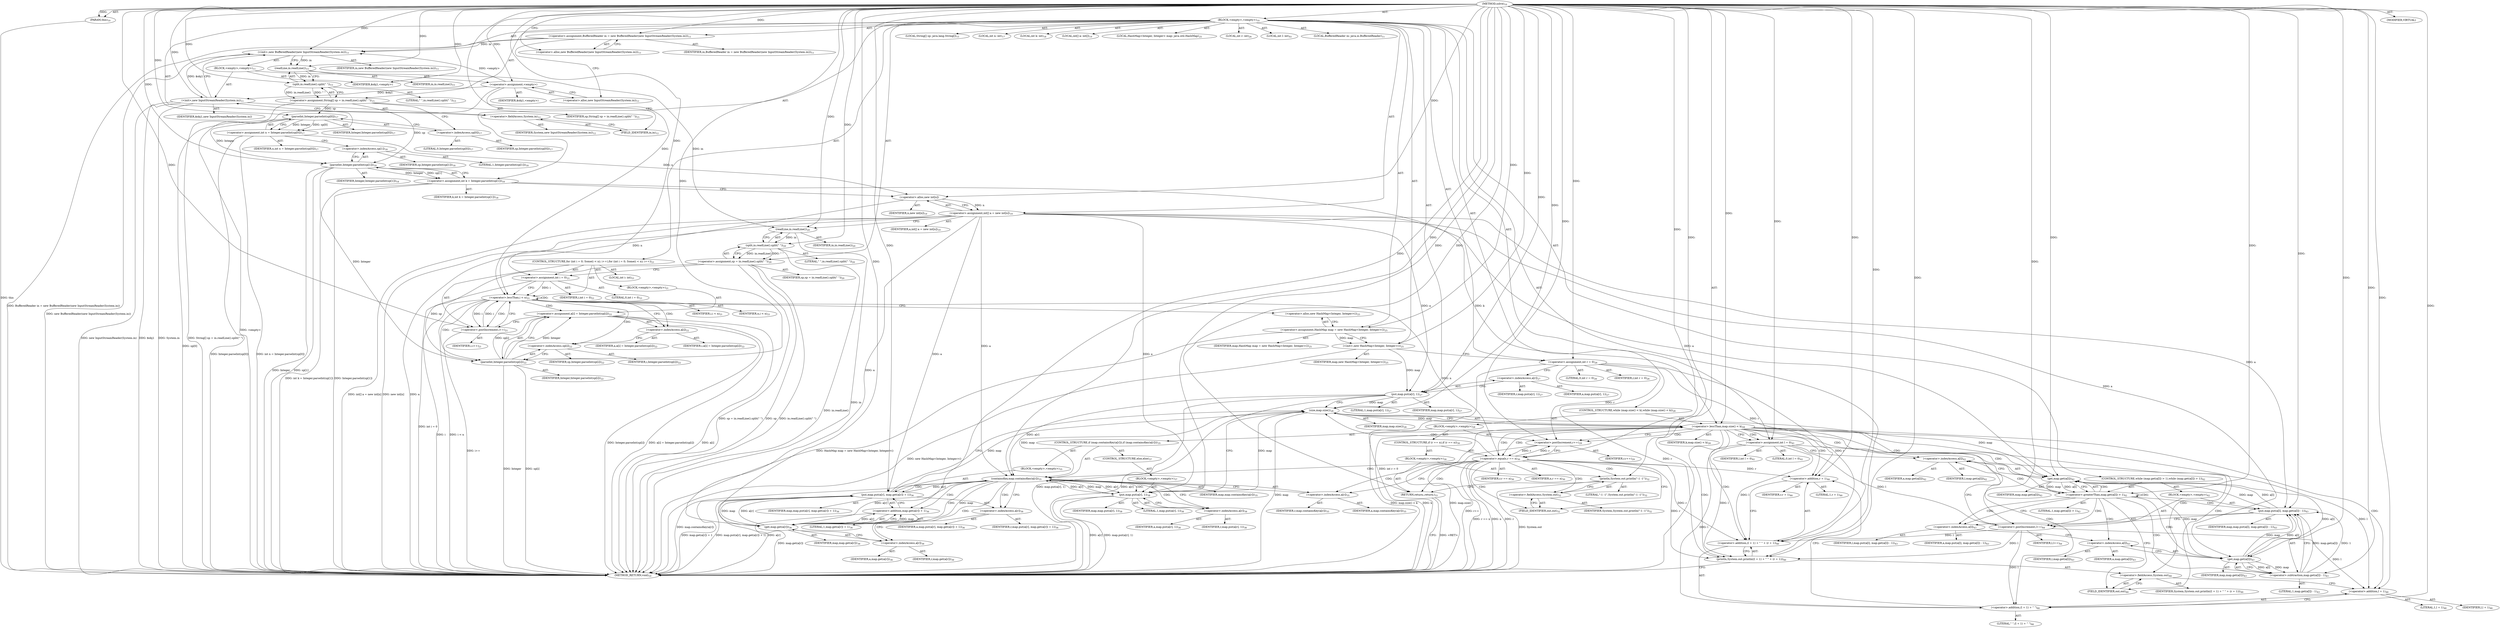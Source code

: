 digraph "solve" {  
"36" [label = <(METHOD,solve)<SUB>10</SUB>> ]
"37" [label = <(PARAM,this)<SUB>10</SUB>> ]
"38" [label = <(BLOCK,&lt;empty&gt;,&lt;empty&gt;)<SUB>10</SUB>> ]
"4" [label = <(LOCAL,BufferedReader in: java.io.BufferedReader)<SUB>11</SUB>> ]
"39" [label = <(&lt;operator&gt;.assignment,BufferedReader in = new BufferedReader(new InputStreamReader(System.in)))<SUB>11</SUB>> ]
"40" [label = <(IDENTIFIER,in,BufferedReader in = new BufferedReader(new InputStreamReader(System.in)))<SUB>11</SUB>> ]
"41" [label = <(&lt;operator&gt;.alloc,new BufferedReader(new InputStreamReader(System.in)))<SUB>11</SUB>> ]
"42" [label = <(&lt;init&gt;,new BufferedReader(new InputStreamReader(System.in)))<SUB>11</SUB>> ]
"3" [label = <(IDENTIFIER,in,new BufferedReader(new InputStreamReader(System.in)))<SUB>11</SUB>> ]
"43" [label = <(BLOCK,&lt;empty&gt;,&lt;empty&gt;)<SUB>11</SUB>> ]
"44" [label = <(&lt;operator&gt;.assignment,&lt;empty&gt;)> ]
"45" [label = <(IDENTIFIER,$obj1,&lt;empty&gt;)> ]
"46" [label = <(&lt;operator&gt;.alloc,new InputStreamReader(System.in))<SUB>11</SUB>> ]
"47" [label = <(&lt;init&gt;,new InputStreamReader(System.in))<SUB>11</SUB>> ]
"48" [label = <(IDENTIFIER,$obj1,new InputStreamReader(System.in))> ]
"49" [label = <(&lt;operator&gt;.fieldAccess,System.in)<SUB>12</SUB>> ]
"50" [label = <(IDENTIFIER,System,new InputStreamReader(System.in))<SUB>12</SUB>> ]
"51" [label = <(FIELD_IDENTIFIER,in,in)<SUB>12</SUB>> ]
"52" [label = <(IDENTIFIER,$obj1,&lt;empty&gt;)> ]
"53" [label = <(LOCAL,String[] sp: java.lang.String[])<SUB>15</SUB>> ]
"54" [label = <(&lt;operator&gt;.assignment,String[] sp = in.readLine().split(&quot; &quot;))<SUB>15</SUB>> ]
"55" [label = <(IDENTIFIER,sp,String[] sp = in.readLine().split(&quot; &quot;))<SUB>15</SUB>> ]
"56" [label = <(split,in.readLine().split(&quot; &quot;))<SUB>15</SUB>> ]
"57" [label = <(readLine,in.readLine())<SUB>15</SUB>> ]
"58" [label = <(IDENTIFIER,in,in.readLine())<SUB>15</SUB>> ]
"59" [label = <(LITERAL,&quot; &quot;,in.readLine().split(&quot; &quot;))<SUB>15</SUB>> ]
"60" [label = <(LOCAL,int n: int)<SUB>17</SUB>> ]
"61" [label = <(&lt;operator&gt;.assignment,int n = Integer.parseInt(sp[0]))<SUB>17</SUB>> ]
"62" [label = <(IDENTIFIER,n,int n = Integer.parseInt(sp[0]))<SUB>17</SUB>> ]
"63" [label = <(parseInt,Integer.parseInt(sp[0]))<SUB>17</SUB>> ]
"64" [label = <(IDENTIFIER,Integer,Integer.parseInt(sp[0]))<SUB>17</SUB>> ]
"65" [label = <(&lt;operator&gt;.indexAccess,sp[0])<SUB>17</SUB>> ]
"66" [label = <(IDENTIFIER,sp,Integer.parseInt(sp[0]))<SUB>17</SUB>> ]
"67" [label = <(LITERAL,0,Integer.parseInt(sp[0]))<SUB>17</SUB>> ]
"68" [label = <(LOCAL,int k: int)<SUB>18</SUB>> ]
"69" [label = <(&lt;operator&gt;.assignment,int k = Integer.parseInt(sp[1]))<SUB>18</SUB>> ]
"70" [label = <(IDENTIFIER,k,int k = Integer.parseInt(sp[1]))<SUB>18</SUB>> ]
"71" [label = <(parseInt,Integer.parseInt(sp[1]))<SUB>18</SUB>> ]
"72" [label = <(IDENTIFIER,Integer,Integer.parseInt(sp[1]))<SUB>18</SUB>> ]
"73" [label = <(&lt;operator&gt;.indexAccess,sp[1])<SUB>18</SUB>> ]
"74" [label = <(IDENTIFIER,sp,Integer.parseInt(sp[1]))<SUB>18</SUB>> ]
"75" [label = <(LITERAL,1,Integer.parseInt(sp[1]))<SUB>18</SUB>> ]
"76" [label = <(LOCAL,int[] a: int[])<SUB>19</SUB>> ]
"77" [label = <(&lt;operator&gt;.assignment,int[] a = new int[n])<SUB>19</SUB>> ]
"78" [label = <(IDENTIFIER,a,int[] a = new int[n])<SUB>19</SUB>> ]
"79" [label = <(&lt;operator&gt;.alloc,new int[n])> ]
"80" [label = <(IDENTIFIER,n,new int[n])<SUB>19</SUB>> ]
"81" [label = <(&lt;operator&gt;.assignment,sp = in.readLine().split(&quot; &quot;))<SUB>20</SUB>> ]
"82" [label = <(IDENTIFIER,sp,sp = in.readLine().split(&quot; &quot;))<SUB>20</SUB>> ]
"83" [label = <(split,in.readLine().split(&quot; &quot;))<SUB>20</SUB>> ]
"84" [label = <(readLine,in.readLine())<SUB>20</SUB>> ]
"85" [label = <(IDENTIFIER,in,in.readLine())<SUB>20</SUB>> ]
"86" [label = <(LITERAL,&quot; &quot;,in.readLine().split(&quot; &quot;))<SUB>20</SUB>> ]
"87" [label = <(CONTROL_STRUCTURE,for (int i = 0; Some(i &lt; n); i++),for (int i = 0; Some(i &lt; n); i++))<SUB>21</SUB>> ]
"88" [label = <(LOCAL,int i: int)<SUB>21</SUB>> ]
"89" [label = <(&lt;operator&gt;.assignment,int i = 0)<SUB>21</SUB>> ]
"90" [label = <(IDENTIFIER,i,int i = 0)<SUB>21</SUB>> ]
"91" [label = <(LITERAL,0,int i = 0)<SUB>21</SUB>> ]
"92" [label = <(&lt;operator&gt;.lessThan,i &lt; n)<SUB>21</SUB>> ]
"93" [label = <(IDENTIFIER,i,i &lt; n)<SUB>21</SUB>> ]
"94" [label = <(IDENTIFIER,n,i &lt; n)<SUB>21</SUB>> ]
"95" [label = <(&lt;operator&gt;.postIncrement,i++)<SUB>21</SUB>> ]
"96" [label = <(IDENTIFIER,i,i++)<SUB>21</SUB>> ]
"97" [label = <(BLOCK,&lt;empty&gt;,&lt;empty&gt;)<SUB>21</SUB>> ]
"98" [label = <(&lt;operator&gt;.assignment,a[i] = Integer.parseInt(sp[i]))<SUB>22</SUB>> ]
"99" [label = <(&lt;operator&gt;.indexAccess,a[i])<SUB>22</SUB>> ]
"100" [label = <(IDENTIFIER,a,a[i] = Integer.parseInt(sp[i]))<SUB>22</SUB>> ]
"101" [label = <(IDENTIFIER,i,a[i] = Integer.parseInt(sp[i]))<SUB>22</SUB>> ]
"102" [label = <(parseInt,Integer.parseInt(sp[i]))<SUB>22</SUB>> ]
"103" [label = <(IDENTIFIER,Integer,Integer.parseInt(sp[i]))<SUB>22</SUB>> ]
"104" [label = <(&lt;operator&gt;.indexAccess,sp[i])<SUB>22</SUB>> ]
"105" [label = <(IDENTIFIER,sp,Integer.parseInt(sp[i]))<SUB>22</SUB>> ]
"106" [label = <(IDENTIFIER,i,Integer.parseInt(sp[i]))<SUB>22</SUB>> ]
"6" [label = <(LOCAL,HashMap&lt;Integer, Integer&gt; map: java.util.HashMap)<SUB>25</SUB>> ]
"107" [label = <(&lt;operator&gt;.assignment,HashMap map = new HashMap&lt;Integer, Integer&gt;())<SUB>25</SUB>> ]
"108" [label = <(IDENTIFIER,map,HashMap map = new HashMap&lt;Integer, Integer&gt;())<SUB>25</SUB>> ]
"109" [label = <(&lt;operator&gt;.alloc,new HashMap&lt;Integer, Integer&gt;())<SUB>25</SUB>> ]
"110" [label = <(&lt;init&gt;,new HashMap&lt;Integer, Integer&gt;())<SUB>25</SUB>> ]
"5" [label = <(IDENTIFIER,map,new HashMap&lt;Integer, Integer&gt;())<SUB>25</SUB>> ]
"111" [label = <(LOCAL,int r: int)<SUB>26</SUB>> ]
"112" [label = <(&lt;operator&gt;.assignment,int r = 0)<SUB>26</SUB>> ]
"113" [label = <(IDENTIFIER,r,int r = 0)<SUB>26</SUB>> ]
"114" [label = <(LITERAL,0,int r = 0)<SUB>26</SUB>> ]
"115" [label = <(put,map.put(a[r], 1))<SUB>27</SUB>> ]
"116" [label = <(IDENTIFIER,map,map.put(a[r], 1))<SUB>27</SUB>> ]
"117" [label = <(&lt;operator&gt;.indexAccess,a[r])<SUB>27</SUB>> ]
"118" [label = <(IDENTIFIER,a,map.put(a[r], 1))<SUB>27</SUB>> ]
"119" [label = <(IDENTIFIER,r,map.put(a[r], 1))<SUB>27</SUB>> ]
"120" [label = <(LITERAL,1,map.put(a[r], 1))<SUB>27</SUB>> ]
"121" [label = <(CONTROL_STRUCTURE,while (map.size() &lt; k),while (map.size() &lt; k))<SUB>28</SUB>> ]
"122" [label = <(&lt;operator&gt;.lessThan,map.size() &lt; k)<SUB>28</SUB>> ]
"123" [label = <(size,map.size())<SUB>28</SUB>> ]
"124" [label = <(IDENTIFIER,map,map.size())<SUB>28</SUB>> ]
"125" [label = <(IDENTIFIER,k,map.size() &lt; k)<SUB>28</SUB>> ]
"126" [label = <(BLOCK,&lt;empty&gt;,&lt;empty&gt;)<SUB>28</SUB>> ]
"127" [label = <(&lt;operator&gt;.postIncrement,r++)<SUB>29</SUB>> ]
"128" [label = <(IDENTIFIER,r,r++)<SUB>29</SUB>> ]
"129" [label = <(CONTROL_STRUCTURE,if (r == n),if (r == n))<SUB>30</SUB>> ]
"130" [label = <(&lt;operator&gt;.equals,r == n)<SUB>30</SUB>> ]
"131" [label = <(IDENTIFIER,r,r == n)<SUB>30</SUB>> ]
"132" [label = <(IDENTIFIER,n,r == n)<SUB>30</SUB>> ]
"133" [label = <(BLOCK,&lt;empty&gt;,&lt;empty&gt;)<SUB>30</SUB>> ]
"134" [label = <(println,System.out.println(&quot;-1 -1&quot;))<SUB>32</SUB>> ]
"135" [label = <(&lt;operator&gt;.fieldAccess,System.out)<SUB>32</SUB>> ]
"136" [label = <(IDENTIFIER,System,System.out.println(&quot;-1 -1&quot;))<SUB>32</SUB>> ]
"137" [label = <(FIELD_IDENTIFIER,out,out)<SUB>32</SUB>> ]
"138" [label = <(LITERAL,&quot;-1 -1&quot;,System.out.println(&quot;-1 -1&quot;))<SUB>32</SUB>> ]
"139" [label = <(RETURN,return;,return;)<SUB>33</SUB>> ]
"140" [label = <(CONTROL_STRUCTURE,if (map.containsKey(a[r])),if (map.containsKey(a[r])))<SUB>35</SUB>> ]
"141" [label = <(containsKey,map.containsKey(a[r]))<SUB>35</SUB>> ]
"142" [label = <(IDENTIFIER,map,map.containsKey(a[r]))<SUB>35</SUB>> ]
"143" [label = <(&lt;operator&gt;.indexAccess,a[r])<SUB>35</SUB>> ]
"144" [label = <(IDENTIFIER,a,map.containsKey(a[r]))<SUB>35</SUB>> ]
"145" [label = <(IDENTIFIER,r,map.containsKey(a[r]))<SUB>35</SUB>> ]
"146" [label = <(BLOCK,&lt;empty&gt;,&lt;empty&gt;)<SUB>35</SUB>> ]
"147" [label = <(put,map.put(a[r], map.get(a[r]) + 1))<SUB>36</SUB>> ]
"148" [label = <(IDENTIFIER,map,map.put(a[r], map.get(a[r]) + 1))<SUB>36</SUB>> ]
"149" [label = <(&lt;operator&gt;.indexAccess,a[r])<SUB>36</SUB>> ]
"150" [label = <(IDENTIFIER,a,map.put(a[r], map.get(a[r]) + 1))<SUB>36</SUB>> ]
"151" [label = <(IDENTIFIER,r,map.put(a[r], map.get(a[r]) + 1))<SUB>36</SUB>> ]
"152" [label = <(&lt;operator&gt;.addition,map.get(a[r]) + 1)<SUB>36</SUB>> ]
"153" [label = <(get,map.get(a[r]))<SUB>36</SUB>> ]
"154" [label = <(IDENTIFIER,map,map.get(a[r]))<SUB>36</SUB>> ]
"155" [label = <(&lt;operator&gt;.indexAccess,a[r])<SUB>36</SUB>> ]
"156" [label = <(IDENTIFIER,a,map.get(a[r]))<SUB>36</SUB>> ]
"157" [label = <(IDENTIFIER,r,map.get(a[r]))<SUB>36</SUB>> ]
"158" [label = <(LITERAL,1,map.get(a[r]) + 1)<SUB>36</SUB>> ]
"159" [label = <(CONTROL_STRUCTURE,else,else)<SUB>37</SUB>> ]
"160" [label = <(BLOCK,&lt;empty&gt;,&lt;empty&gt;)<SUB>37</SUB>> ]
"161" [label = <(put,map.put(a[r], 1))<SUB>38</SUB>> ]
"162" [label = <(IDENTIFIER,map,map.put(a[r], 1))<SUB>38</SUB>> ]
"163" [label = <(&lt;operator&gt;.indexAccess,a[r])<SUB>38</SUB>> ]
"164" [label = <(IDENTIFIER,a,map.put(a[r], 1))<SUB>38</SUB>> ]
"165" [label = <(IDENTIFIER,r,map.put(a[r], 1))<SUB>38</SUB>> ]
"166" [label = <(LITERAL,1,map.put(a[r], 1))<SUB>38</SUB>> ]
"167" [label = <(LOCAL,int l: int)<SUB>41</SUB>> ]
"168" [label = <(&lt;operator&gt;.assignment,int l = 0)<SUB>41</SUB>> ]
"169" [label = <(IDENTIFIER,l,int l = 0)<SUB>41</SUB>> ]
"170" [label = <(LITERAL,0,int l = 0)<SUB>41</SUB>> ]
"171" [label = <(CONTROL_STRUCTURE,while (map.get(a[l]) &gt; 1),while (map.get(a[l]) &gt; 1))<SUB>42</SUB>> ]
"172" [label = <(&lt;operator&gt;.greaterThan,map.get(a[l]) &gt; 1)<SUB>42</SUB>> ]
"173" [label = <(get,map.get(a[l]))<SUB>42</SUB>> ]
"174" [label = <(IDENTIFIER,map,map.get(a[l]))<SUB>42</SUB>> ]
"175" [label = <(&lt;operator&gt;.indexAccess,a[l])<SUB>42</SUB>> ]
"176" [label = <(IDENTIFIER,a,map.get(a[l]))<SUB>42</SUB>> ]
"177" [label = <(IDENTIFIER,l,map.get(a[l]))<SUB>42</SUB>> ]
"178" [label = <(LITERAL,1,map.get(a[l]) &gt; 1)<SUB>42</SUB>> ]
"179" [label = <(BLOCK,&lt;empty&gt;,&lt;empty&gt;)<SUB>42</SUB>> ]
"180" [label = <(put,map.put(a[l], map.get(a[l]) - 1))<SUB>43</SUB>> ]
"181" [label = <(IDENTIFIER,map,map.put(a[l], map.get(a[l]) - 1))<SUB>43</SUB>> ]
"182" [label = <(&lt;operator&gt;.indexAccess,a[l])<SUB>43</SUB>> ]
"183" [label = <(IDENTIFIER,a,map.put(a[l], map.get(a[l]) - 1))<SUB>43</SUB>> ]
"184" [label = <(IDENTIFIER,l,map.put(a[l], map.get(a[l]) - 1))<SUB>43</SUB>> ]
"185" [label = <(&lt;operator&gt;.subtraction,map.get(a[l]) - 1)<SUB>43</SUB>> ]
"186" [label = <(get,map.get(a[l]))<SUB>43</SUB>> ]
"187" [label = <(IDENTIFIER,map,map.get(a[l]))<SUB>43</SUB>> ]
"188" [label = <(&lt;operator&gt;.indexAccess,a[l])<SUB>43</SUB>> ]
"189" [label = <(IDENTIFIER,a,map.get(a[l]))<SUB>43</SUB>> ]
"190" [label = <(IDENTIFIER,l,map.get(a[l]))<SUB>43</SUB>> ]
"191" [label = <(LITERAL,1,map.get(a[l]) - 1)<SUB>43</SUB>> ]
"192" [label = <(&lt;operator&gt;.postIncrement,l++)<SUB>44</SUB>> ]
"193" [label = <(IDENTIFIER,l,l++)<SUB>44</SUB>> ]
"194" [label = <(println,System.out.println((l + 1) + &quot; &quot; + (r + 1)))<SUB>46</SUB>> ]
"195" [label = <(&lt;operator&gt;.fieldAccess,System.out)<SUB>46</SUB>> ]
"196" [label = <(IDENTIFIER,System,System.out.println((l + 1) + &quot; &quot; + (r + 1)))<SUB>46</SUB>> ]
"197" [label = <(FIELD_IDENTIFIER,out,out)<SUB>46</SUB>> ]
"198" [label = <(&lt;operator&gt;.addition,(l + 1) + &quot; &quot; + (r + 1))<SUB>46</SUB>> ]
"199" [label = <(&lt;operator&gt;.addition,(l + 1) + &quot; &quot;)<SUB>46</SUB>> ]
"200" [label = <(&lt;operator&gt;.addition,l + 1)<SUB>46</SUB>> ]
"201" [label = <(IDENTIFIER,l,l + 1)<SUB>46</SUB>> ]
"202" [label = <(LITERAL,1,l + 1)<SUB>46</SUB>> ]
"203" [label = <(LITERAL,&quot; &quot;,(l + 1) + &quot; &quot;)<SUB>46</SUB>> ]
"204" [label = <(&lt;operator&gt;.addition,r + 1)<SUB>46</SUB>> ]
"205" [label = <(IDENTIFIER,r,r + 1)<SUB>46</SUB>> ]
"206" [label = <(LITERAL,1,r + 1)<SUB>46</SUB>> ]
"207" [label = <(MODIFIER,VIRTUAL)> ]
"208" [label = <(METHOD_RETURN,void)<SUB>10</SUB>> ]
  "36" -> "37"  [ label = "AST: "] 
  "36" -> "38"  [ label = "AST: "] 
  "36" -> "207"  [ label = "AST: "] 
  "36" -> "208"  [ label = "AST: "] 
  "38" -> "4"  [ label = "AST: "] 
  "38" -> "39"  [ label = "AST: "] 
  "38" -> "42"  [ label = "AST: "] 
  "38" -> "53"  [ label = "AST: "] 
  "38" -> "54"  [ label = "AST: "] 
  "38" -> "60"  [ label = "AST: "] 
  "38" -> "61"  [ label = "AST: "] 
  "38" -> "68"  [ label = "AST: "] 
  "38" -> "69"  [ label = "AST: "] 
  "38" -> "76"  [ label = "AST: "] 
  "38" -> "77"  [ label = "AST: "] 
  "38" -> "81"  [ label = "AST: "] 
  "38" -> "87"  [ label = "AST: "] 
  "38" -> "6"  [ label = "AST: "] 
  "38" -> "107"  [ label = "AST: "] 
  "38" -> "110"  [ label = "AST: "] 
  "38" -> "111"  [ label = "AST: "] 
  "38" -> "112"  [ label = "AST: "] 
  "38" -> "115"  [ label = "AST: "] 
  "38" -> "121"  [ label = "AST: "] 
  "38" -> "167"  [ label = "AST: "] 
  "38" -> "168"  [ label = "AST: "] 
  "38" -> "171"  [ label = "AST: "] 
  "38" -> "194"  [ label = "AST: "] 
  "39" -> "40"  [ label = "AST: "] 
  "39" -> "41"  [ label = "AST: "] 
  "42" -> "3"  [ label = "AST: "] 
  "42" -> "43"  [ label = "AST: "] 
  "43" -> "44"  [ label = "AST: "] 
  "43" -> "47"  [ label = "AST: "] 
  "43" -> "52"  [ label = "AST: "] 
  "44" -> "45"  [ label = "AST: "] 
  "44" -> "46"  [ label = "AST: "] 
  "47" -> "48"  [ label = "AST: "] 
  "47" -> "49"  [ label = "AST: "] 
  "49" -> "50"  [ label = "AST: "] 
  "49" -> "51"  [ label = "AST: "] 
  "54" -> "55"  [ label = "AST: "] 
  "54" -> "56"  [ label = "AST: "] 
  "56" -> "57"  [ label = "AST: "] 
  "56" -> "59"  [ label = "AST: "] 
  "57" -> "58"  [ label = "AST: "] 
  "61" -> "62"  [ label = "AST: "] 
  "61" -> "63"  [ label = "AST: "] 
  "63" -> "64"  [ label = "AST: "] 
  "63" -> "65"  [ label = "AST: "] 
  "65" -> "66"  [ label = "AST: "] 
  "65" -> "67"  [ label = "AST: "] 
  "69" -> "70"  [ label = "AST: "] 
  "69" -> "71"  [ label = "AST: "] 
  "71" -> "72"  [ label = "AST: "] 
  "71" -> "73"  [ label = "AST: "] 
  "73" -> "74"  [ label = "AST: "] 
  "73" -> "75"  [ label = "AST: "] 
  "77" -> "78"  [ label = "AST: "] 
  "77" -> "79"  [ label = "AST: "] 
  "79" -> "80"  [ label = "AST: "] 
  "81" -> "82"  [ label = "AST: "] 
  "81" -> "83"  [ label = "AST: "] 
  "83" -> "84"  [ label = "AST: "] 
  "83" -> "86"  [ label = "AST: "] 
  "84" -> "85"  [ label = "AST: "] 
  "87" -> "88"  [ label = "AST: "] 
  "87" -> "89"  [ label = "AST: "] 
  "87" -> "92"  [ label = "AST: "] 
  "87" -> "95"  [ label = "AST: "] 
  "87" -> "97"  [ label = "AST: "] 
  "89" -> "90"  [ label = "AST: "] 
  "89" -> "91"  [ label = "AST: "] 
  "92" -> "93"  [ label = "AST: "] 
  "92" -> "94"  [ label = "AST: "] 
  "95" -> "96"  [ label = "AST: "] 
  "97" -> "98"  [ label = "AST: "] 
  "98" -> "99"  [ label = "AST: "] 
  "98" -> "102"  [ label = "AST: "] 
  "99" -> "100"  [ label = "AST: "] 
  "99" -> "101"  [ label = "AST: "] 
  "102" -> "103"  [ label = "AST: "] 
  "102" -> "104"  [ label = "AST: "] 
  "104" -> "105"  [ label = "AST: "] 
  "104" -> "106"  [ label = "AST: "] 
  "107" -> "108"  [ label = "AST: "] 
  "107" -> "109"  [ label = "AST: "] 
  "110" -> "5"  [ label = "AST: "] 
  "112" -> "113"  [ label = "AST: "] 
  "112" -> "114"  [ label = "AST: "] 
  "115" -> "116"  [ label = "AST: "] 
  "115" -> "117"  [ label = "AST: "] 
  "115" -> "120"  [ label = "AST: "] 
  "117" -> "118"  [ label = "AST: "] 
  "117" -> "119"  [ label = "AST: "] 
  "121" -> "122"  [ label = "AST: "] 
  "121" -> "126"  [ label = "AST: "] 
  "122" -> "123"  [ label = "AST: "] 
  "122" -> "125"  [ label = "AST: "] 
  "123" -> "124"  [ label = "AST: "] 
  "126" -> "127"  [ label = "AST: "] 
  "126" -> "129"  [ label = "AST: "] 
  "126" -> "140"  [ label = "AST: "] 
  "127" -> "128"  [ label = "AST: "] 
  "129" -> "130"  [ label = "AST: "] 
  "129" -> "133"  [ label = "AST: "] 
  "130" -> "131"  [ label = "AST: "] 
  "130" -> "132"  [ label = "AST: "] 
  "133" -> "134"  [ label = "AST: "] 
  "133" -> "139"  [ label = "AST: "] 
  "134" -> "135"  [ label = "AST: "] 
  "134" -> "138"  [ label = "AST: "] 
  "135" -> "136"  [ label = "AST: "] 
  "135" -> "137"  [ label = "AST: "] 
  "140" -> "141"  [ label = "AST: "] 
  "140" -> "146"  [ label = "AST: "] 
  "140" -> "159"  [ label = "AST: "] 
  "141" -> "142"  [ label = "AST: "] 
  "141" -> "143"  [ label = "AST: "] 
  "143" -> "144"  [ label = "AST: "] 
  "143" -> "145"  [ label = "AST: "] 
  "146" -> "147"  [ label = "AST: "] 
  "147" -> "148"  [ label = "AST: "] 
  "147" -> "149"  [ label = "AST: "] 
  "147" -> "152"  [ label = "AST: "] 
  "149" -> "150"  [ label = "AST: "] 
  "149" -> "151"  [ label = "AST: "] 
  "152" -> "153"  [ label = "AST: "] 
  "152" -> "158"  [ label = "AST: "] 
  "153" -> "154"  [ label = "AST: "] 
  "153" -> "155"  [ label = "AST: "] 
  "155" -> "156"  [ label = "AST: "] 
  "155" -> "157"  [ label = "AST: "] 
  "159" -> "160"  [ label = "AST: "] 
  "160" -> "161"  [ label = "AST: "] 
  "161" -> "162"  [ label = "AST: "] 
  "161" -> "163"  [ label = "AST: "] 
  "161" -> "166"  [ label = "AST: "] 
  "163" -> "164"  [ label = "AST: "] 
  "163" -> "165"  [ label = "AST: "] 
  "168" -> "169"  [ label = "AST: "] 
  "168" -> "170"  [ label = "AST: "] 
  "171" -> "172"  [ label = "AST: "] 
  "171" -> "179"  [ label = "AST: "] 
  "172" -> "173"  [ label = "AST: "] 
  "172" -> "178"  [ label = "AST: "] 
  "173" -> "174"  [ label = "AST: "] 
  "173" -> "175"  [ label = "AST: "] 
  "175" -> "176"  [ label = "AST: "] 
  "175" -> "177"  [ label = "AST: "] 
  "179" -> "180"  [ label = "AST: "] 
  "179" -> "192"  [ label = "AST: "] 
  "180" -> "181"  [ label = "AST: "] 
  "180" -> "182"  [ label = "AST: "] 
  "180" -> "185"  [ label = "AST: "] 
  "182" -> "183"  [ label = "AST: "] 
  "182" -> "184"  [ label = "AST: "] 
  "185" -> "186"  [ label = "AST: "] 
  "185" -> "191"  [ label = "AST: "] 
  "186" -> "187"  [ label = "AST: "] 
  "186" -> "188"  [ label = "AST: "] 
  "188" -> "189"  [ label = "AST: "] 
  "188" -> "190"  [ label = "AST: "] 
  "192" -> "193"  [ label = "AST: "] 
  "194" -> "195"  [ label = "AST: "] 
  "194" -> "198"  [ label = "AST: "] 
  "195" -> "196"  [ label = "AST: "] 
  "195" -> "197"  [ label = "AST: "] 
  "198" -> "199"  [ label = "AST: "] 
  "198" -> "204"  [ label = "AST: "] 
  "199" -> "200"  [ label = "AST: "] 
  "199" -> "203"  [ label = "AST: "] 
  "200" -> "201"  [ label = "AST: "] 
  "200" -> "202"  [ label = "AST: "] 
  "204" -> "205"  [ label = "AST: "] 
  "204" -> "206"  [ label = "AST: "] 
  "39" -> "46"  [ label = "CFG: "] 
  "42" -> "57"  [ label = "CFG: "] 
  "54" -> "65"  [ label = "CFG: "] 
  "61" -> "73"  [ label = "CFG: "] 
  "69" -> "79"  [ label = "CFG: "] 
  "77" -> "84"  [ label = "CFG: "] 
  "81" -> "89"  [ label = "CFG: "] 
  "107" -> "110"  [ label = "CFG: "] 
  "110" -> "112"  [ label = "CFG: "] 
  "112" -> "117"  [ label = "CFG: "] 
  "115" -> "123"  [ label = "CFG: "] 
  "168" -> "175"  [ label = "CFG: "] 
  "194" -> "208"  [ label = "CFG: "] 
  "41" -> "39"  [ label = "CFG: "] 
  "56" -> "54"  [ label = "CFG: "] 
  "63" -> "61"  [ label = "CFG: "] 
  "71" -> "69"  [ label = "CFG: "] 
  "79" -> "77"  [ label = "CFG: "] 
  "83" -> "81"  [ label = "CFG: "] 
  "89" -> "92"  [ label = "CFG: "] 
  "92" -> "99"  [ label = "CFG: "] 
  "92" -> "109"  [ label = "CFG: "] 
  "95" -> "92"  [ label = "CFG: "] 
  "109" -> "107"  [ label = "CFG: "] 
  "117" -> "115"  [ label = "CFG: "] 
  "122" -> "127"  [ label = "CFG: "] 
  "122" -> "168"  [ label = "CFG: "] 
  "172" -> "182"  [ label = "CFG: "] 
  "172" -> "197"  [ label = "CFG: "] 
  "195" -> "200"  [ label = "CFG: "] 
  "198" -> "194"  [ label = "CFG: "] 
  "44" -> "51"  [ label = "CFG: "] 
  "47" -> "42"  [ label = "CFG: "] 
  "57" -> "56"  [ label = "CFG: "] 
  "65" -> "63"  [ label = "CFG: "] 
  "73" -> "71"  [ label = "CFG: "] 
  "84" -> "83"  [ label = "CFG: "] 
  "98" -> "95"  [ label = "CFG: "] 
  "123" -> "122"  [ label = "CFG: "] 
  "127" -> "130"  [ label = "CFG: "] 
  "173" -> "172"  [ label = "CFG: "] 
  "180" -> "192"  [ label = "CFG: "] 
  "192" -> "175"  [ label = "CFG: "] 
  "197" -> "195"  [ label = "CFG: "] 
  "199" -> "204"  [ label = "CFG: "] 
  "204" -> "198"  [ label = "CFG: "] 
  "46" -> "44"  [ label = "CFG: "] 
  "49" -> "47"  [ label = "CFG: "] 
  "99" -> "104"  [ label = "CFG: "] 
  "102" -> "98"  [ label = "CFG: "] 
  "130" -> "137"  [ label = "CFG: "] 
  "130" -> "143"  [ label = "CFG: "] 
  "141" -> "149"  [ label = "CFG: "] 
  "141" -> "163"  [ label = "CFG: "] 
  "175" -> "173"  [ label = "CFG: "] 
  "182" -> "188"  [ label = "CFG: "] 
  "185" -> "180"  [ label = "CFG: "] 
  "200" -> "199"  [ label = "CFG: "] 
  "51" -> "49"  [ label = "CFG: "] 
  "104" -> "102"  [ label = "CFG: "] 
  "134" -> "139"  [ label = "CFG: "] 
  "139" -> "208"  [ label = "CFG: "] 
  "143" -> "141"  [ label = "CFG: "] 
  "147" -> "123"  [ label = "CFG: "] 
  "186" -> "185"  [ label = "CFG: "] 
  "135" -> "134"  [ label = "CFG: "] 
  "149" -> "155"  [ label = "CFG: "] 
  "152" -> "147"  [ label = "CFG: "] 
  "161" -> "123"  [ label = "CFG: "] 
  "188" -> "186"  [ label = "CFG: "] 
  "137" -> "135"  [ label = "CFG: "] 
  "153" -> "152"  [ label = "CFG: "] 
  "163" -> "161"  [ label = "CFG: "] 
  "155" -> "153"  [ label = "CFG: "] 
  "36" -> "41"  [ label = "CFG: "] 
  "139" -> "208"  [ label = "DDG: &lt;RET&gt;"] 
  "37" -> "208"  [ label = "DDG: this"] 
  "39" -> "208"  [ label = "DDG: BufferedReader in = new BufferedReader(new InputStreamReader(System.in))"] 
  "44" -> "208"  [ label = "DDG: &lt;empty&gt;"] 
  "47" -> "208"  [ label = "DDG: $obj1"] 
  "47" -> "208"  [ label = "DDG: System.in"] 
  "47" -> "208"  [ label = "DDG: new InputStreamReader(System.in)"] 
  "42" -> "208"  [ label = "DDG: new BufferedReader(new InputStreamReader(System.in))"] 
  "54" -> "208"  [ label = "DDG: String[] sp = in.readLine().split(&quot; &quot;)"] 
  "63" -> "208"  [ label = "DDG: sp[0]"] 
  "61" -> "208"  [ label = "DDG: Integer.parseInt(sp[0])"] 
  "61" -> "208"  [ label = "DDG: int n = Integer.parseInt(sp[0])"] 
  "71" -> "208"  [ label = "DDG: Integer"] 
  "71" -> "208"  [ label = "DDG: sp[1]"] 
  "69" -> "208"  [ label = "DDG: Integer.parseInt(sp[1])"] 
  "69" -> "208"  [ label = "DDG: int k = Integer.parseInt(sp[1])"] 
  "77" -> "208"  [ label = "DDG: a"] 
  "77" -> "208"  [ label = "DDG: new int[n]"] 
  "77" -> "208"  [ label = "DDG: int[] a = new int[n]"] 
  "81" -> "208"  [ label = "DDG: sp"] 
  "84" -> "208"  [ label = "DDG: in"] 
  "83" -> "208"  [ label = "DDG: in.readLine()"] 
  "81" -> "208"  [ label = "DDG: in.readLine().split(&quot; &quot;)"] 
  "81" -> "208"  [ label = "DDG: sp = in.readLine().split(&quot; &quot;)"] 
  "89" -> "208"  [ label = "DDG: int i = 0"] 
  "92" -> "208"  [ label = "DDG: i"] 
  "92" -> "208"  [ label = "DDG: i &lt; n"] 
  "107" -> "208"  [ label = "DDG: HashMap map = new HashMap&lt;Integer, Integer&gt;()"] 
  "110" -> "208"  [ label = "DDG: new HashMap&lt;Integer, Integer&gt;()"] 
  "112" -> "208"  [ label = "DDG: int r = 0"] 
  "115" -> "208"  [ label = "DDG: a[r]"] 
  "115" -> "208"  [ label = "DDG: map.put(a[r], 1)"] 
  "123" -> "208"  [ label = "DDG: map"] 
  "122" -> "208"  [ label = "DDG: map.size()"] 
  "122" -> "208"  [ label = "DDG: k"] 
  "122" -> "208"  [ label = "DDG: map.size() &lt; k"] 
  "127" -> "208"  [ label = "DDG: r++"] 
  "130" -> "208"  [ label = "DDG: r"] 
  "130" -> "208"  [ label = "DDG: n"] 
  "130" -> "208"  [ label = "DDG: r == n"] 
  "141" -> "208"  [ label = "DDG: map.containsKey(a[r])"] 
  "161" -> "208"  [ label = "DDG: a[r]"] 
  "161" -> "208"  [ label = "DDG: map.put(a[r], 1)"] 
  "147" -> "208"  [ label = "DDG: a[r]"] 
  "152" -> "208"  [ label = "DDG: map.get(a[r])"] 
  "147" -> "208"  [ label = "DDG: map.get(a[r]) + 1"] 
  "147" -> "208"  [ label = "DDG: map.put(a[r], map.get(a[r]) + 1)"] 
  "134" -> "208"  [ label = "DDG: System.out"] 
  "98" -> "208"  [ label = "DDG: a[i]"] 
  "102" -> "208"  [ label = "DDG: Integer"] 
  "102" -> "208"  [ label = "DDG: sp[i]"] 
  "98" -> "208"  [ label = "DDG: Integer.parseInt(sp[i])"] 
  "98" -> "208"  [ label = "DDG: a[i] = Integer.parseInt(sp[i])"] 
  "95" -> "208"  [ label = "DDG: i++"] 
  "36" -> "37"  [ label = "DDG: "] 
  "36" -> "39"  [ label = "DDG: "] 
  "56" -> "54"  [ label = "DDG: in.readLine()"] 
  "56" -> "54"  [ label = "DDG: &quot; &quot;"] 
  "63" -> "61"  [ label = "DDG: Integer"] 
  "63" -> "61"  [ label = "DDG: sp[0]"] 
  "71" -> "69"  [ label = "DDG: Integer"] 
  "71" -> "69"  [ label = "DDG: sp[1]"] 
  "79" -> "77"  [ label = "DDG: n"] 
  "83" -> "81"  [ label = "DDG: in.readLine()"] 
  "83" -> "81"  [ label = "DDG: &quot; &quot;"] 
  "36" -> "107"  [ label = "DDG: "] 
  "36" -> "112"  [ label = "DDG: "] 
  "36" -> "168"  [ label = "DDG: "] 
  "39" -> "42"  [ label = "DDG: in"] 
  "36" -> "42"  [ label = "DDG: "] 
  "44" -> "42"  [ label = "DDG: &lt;empty&gt;"] 
  "47" -> "42"  [ label = "DDG: $obj1"] 
  "36" -> "89"  [ label = "DDG: "] 
  "107" -> "110"  [ label = "DDG: map"] 
  "36" -> "110"  [ label = "DDG: "] 
  "110" -> "115"  [ label = "DDG: map"] 
  "36" -> "115"  [ label = "DDG: "] 
  "77" -> "115"  [ label = "DDG: a"] 
  "168" -> "194"  [ label = "DDG: l"] 
  "192" -> "194"  [ label = "DDG: l"] 
  "36" -> "194"  [ label = "DDG: "] 
  "112" -> "194"  [ label = "DDG: r"] 
  "130" -> "194"  [ label = "DDG: r"] 
  "36" -> "44"  [ label = "DDG: "] 
  "36" -> "52"  [ label = "DDG: "] 
  "57" -> "56"  [ label = "DDG: in"] 
  "36" -> "56"  [ label = "DDG: "] 
  "36" -> "63"  [ label = "DDG: "] 
  "54" -> "63"  [ label = "DDG: sp"] 
  "63" -> "71"  [ label = "DDG: Integer"] 
  "36" -> "71"  [ label = "DDG: "] 
  "54" -> "71"  [ label = "DDG: sp"] 
  "61" -> "79"  [ label = "DDG: n"] 
  "36" -> "79"  [ label = "DDG: "] 
  "84" -> "83"  [ label = "DDG: in"] 
  "36" -> "83"  [ label = "DDG: "] 
  "89" -> "92"  [ label = "DDG: i"] 
  "95" -> "92"  [ label = "DDG: i"] 
  "36" -> "92"  [ label = "DDG: "] 
  "79" -> "92"  [ label = "DDG: n"] 
  "92" -> "95"  [ label = "DDG: i"] 
  "36" -> "95"  [ label = "DDG: "] 
  "102" -> "98"  [ label = "DDG: Integer"] 
  "102" -> "98"  [ label = "DDG: sp[i]"] 
  "123" -> "122"  [ label = "DDG: map"] 
  "69" -> "122"  [ label = "DDG: k"] 
  "36" -> "122"  [ label = "DDG: "] 
  "173" -> "172"  [ label = "DDG: map"] 
  "173" -> "172"  [ label = "DDG: a[l]"] 
  "36" -> "172"  [ label = "DDG: "] 
  "168" -> "198"  [ label = "DDG: l"] 
  "192" -> "198"  [ label = "DDG: l"] 
  "36" -> "198"  [ label = "DDG: "] 
  "112" -> "198"  [ label = "DDG: r"] 
  "130" -> "198"  [ label = "DDG: r"] 
  "44" -> "47"  [ label = "DDG: $obj1"] 
  "36" -> "47"  [ label = "DDG: "] 
  "42" -> "57"  [ label = "DDG: in"] 
  "36" -> "57"  [ label = "DDG: "] 
  "57" -> "84"  [ label = "DDG: in"] 
  "36" -> "84"  [ label = "DDG: "] 
  "115" -> "123"  [ label = "DDG: map"] 
  "161" -> "123"  [ label = "DDG: map"] 
  "147" -> "123"  [ label = "DDG: map"] 
  "36" -> "123"  [ label = "DDG: "] 
  "112" -> "127"  [ label = "DDG: r"] 
  "130" -> "127"  [ label = "DDG: r"] 
  "36" -> "127"  [ label = "DDG: "] 
  "123" -> "173"  [ label = "DDG: map"] 
  "180" -> "173"  [ label = "DDG: map"] 
  "36" -> "173"  [ label = "DDG: "] 
  "77" -> "173"  [ label = "DDG: a"] 
  "180" -> "173"  [ label = "DDG: a[l]"] 
  "186" -> "180"  [ label = "DDG: map"] 
  "36" -> "180"  [ label = "DDG: "] 
  "77" -> "180"  [ label = "DDG: a"] 
  "186" -> "180"  [ label = "DDG: a[l]"] 
  "185" -> "180"  [ label = "DDG: map.get(a[l])"] 
  "185" -> "180"  [ label = "DDG: 1"] 
  "168" -> "192"  [ label = "DDG: l"] 
  "36" -> "192"  [ label = "DDG: "] 
  "168" -> "199"  [ label = "DDG: l"] 
  "192" -> "199"  [ label = "DDG: l"] 
  "36" -> "199"  [ label = "DDG: "] 
  "112" -> "204"  [ label = "DDG: r"] 
  "130" -> "204"  [ label = "DDG: r"] 
  "36" -> "204"  [ label = "DDG: "] 
  "71" -> "102"  [ label = "DDG: Integer"] 
  "36" -> "102"  [ label = "DDG: "] 
  "81" -> "102"  [ label = "DDG: sp"] 
  "127" -> "130"  [ label = "DDG: r"] 
  "36" -> "130"  [ label = "DDG: "] 
  "92" -> "130"  [ label = "DDG: n"] 
  "36" -> "139"  [ label = "DDG: "] 
  "123" -> "141"  [ label = "DDG: map"] 
  "36" -> "141"  [ label = "DDG: "] 
  "77" -> "141"  [ label = "DDG: a"] 
  "115" -> "141"  [ label = "DDG: a[r]"] 
  "161" -> "141"  [ label = "DDG: a[r]"] 
  "147" -> "141"  [ label = "DDG: a[r]"] 
  "186" -> "185"  [ label = "DDG: map"] 
  "186" -> "185"  [ label = "DDG: a[l]"] 
  "36" -> "185"  [ label = "DDG: "] 
  "168" -> "200"  [ label = "DDG: l"] 
  "192" -> "200"  [ label = "DDG: l"] 
  "36" -> "200"  [ label = "DDG: "] 
  "36" -> "134"  [ label = "DDG: "] 
  "153" -> "147"  [ label = "DDG: map"] 
  "36" -> "147"  [ label = "DDG: "] 
  "77" -> "147"  [ label = "DDG: a"] 
  "153" -> "147"  [ label = "DDG: a[r]"] 
  "173" -> "186"  [ label = "DDG: map"] 
  "36" -> "186"  [ label = "DDG: "] 
  "77" -> "186"  [ label = "DDG: a"] 
  "173" -> "186"  [ label = "DDG: a[l]"] 
  "153" -> "152"  [ label = "DDG: map"] 
  "153" -> "152"  [ label = "DDG: a[r]"] 
  "36" -> "152"  [ label = "DDG: "] 
  "141" -> "161"  [ label = "DDG: map"] 
  "36" -> "161"  [ label = "DDG: "] 
  "77" -> "161"  [ label = "DDG: a"] 
  "141" -> "161"  [ label = "DDG: a[r]"] 
  "141" -> "153"  [ label = "DDG: map"] 
  "36" -> "153"  [ label = "DDG: "] 
  "77" -> "153"  [ label = "DDG: a"] 
  "141" -> "153"  [ label = "DDG: a[r]"] 
  "92" -> "98"  [ label = "CDG: "] 
  "92" -> "99"  [ label = "CDG: "] 
  "92" -> "102"  [ label = "CDG: "] 
  "92" -> "104"  [ label = "CDG: "] 
  "92" -> "95"  [ label = "CDG: "] 
  "92" -> "92"  [ label = "CDG: "] 
  "122" -> "197"  [ label = "CDG: "] 
  "122" -> "198"  [ label = "CDG: "] 
  "122" -> "200"  [ label = "CDG: "] 
  "122" -> "168"  [ label = "CDG: "] 
  "122" -> "204"  [ label = "CDG: "] 
  "122" -> "195"  [ label = "CDG: "] 
  "122" -> "173"  [ label = "CDG: "] 
  "122" -> "199"  [ label = "CDG: "] 
  "122" -> "130"  [ label = "CDG: "] 
  "122" -> "194"  [ label = "CDG: "] 
  "122" -> "127"  [ label = "CDG: "] 
  "122" -> "175"  [ label = "CDG: "] 
  "122" -> "172"  [ label = "CDG: "] 
  "172" -> "188"  [ label = "CDG: "] 
  "172" -> "192"  [ label = "CDG: "] 
  "172" -> "185"  [ label = "CDG: "] 
  "172" -> "173"  [ label = "CDG: "] 
  "172" -> "182"  [ label = "CDG: "] 
  "172" -> "186"  [ label = "CDG: "] 
  "172" -> "175"  [ label = "CDG: "] 
  "172" -> "180"  [ label = "CDG: "] 
  "172" -> "172"  [ label = "CDG: "] 
  "130" -> "141"  [ label = "CDG: "] 
  "130" -> "122"  [ label = "CDG: "] 
  "130" -> "123"  [ label = "CDG: "] 
  "130" -> "134"  [ label = "CDG: "] 
  "130" -> "143"  [ label = "CDG: "] 
  "130" -> "137"  [ label = "CDG: "] 
  "130" -> "135"  [ label = "CDG: "] 
  "130" -> "139"  [ label = "CDG: "] 
  "141" -> "161"  [ label = "CDG: "] 
  "141" -> "163"  [ label = "CDG: "] 
  "141" -> "149"  [ label = "CDG: "] 
  "141" -> "153"  [ label = "CDG: "] 
  "141" -> "152"  [ label = "CDG: "] 
  "141" -> "147"  [ label = "CDG: "] 
  "141" -> "155"  [ label = "CDG: "] 
}
